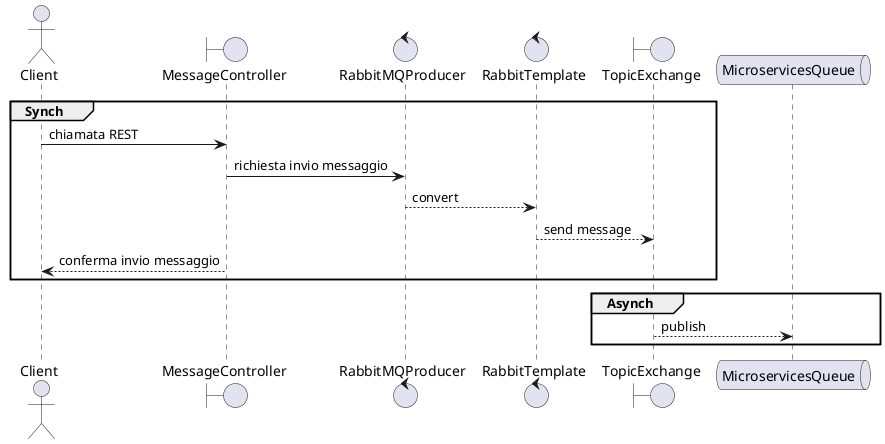 @startuml
'https://plantuml.com/sequence-diagram

actor      Client
boundary   MessageController
control    RabbitMQProducer
control    RabbitTemplate
boundary      TopicExchange
queue      MicroservicesQueue

group Synch
    Client -> MessageController: chiamata REST
    MessageController -> RabbitMQProducer: richiesta invio messaggio
    RabbitMQProducer --> RabbitTemplate: convert
    RabbitTemplate --> TopicExchange: send message
    MessageController --> Client: conferma invio messaggio
end
group Asynch
    TopicExchange --> MicroservicesQueue: publish
end
@enduml
